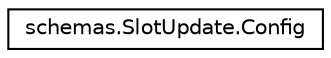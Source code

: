 digraph "Graphical Class Hierarchy"
{
 // LATEX_PDF_SIZE
  edge [fontname="Helvetica",fontsize="10",labelfontname="Helvetica",labelfontsize="10"];
  node [fontname="Helvetica",fontsize="10",shape=record];
  rankdir="LR";
  Node0 [label="schemas.SlotUpdate.Config",height=0.2,width=0.4,color="black", fillcolor="white", style="filled",URL="$classschemas_1_1SlotUpdate_1_1Config.html",tooltip=" "];
}
